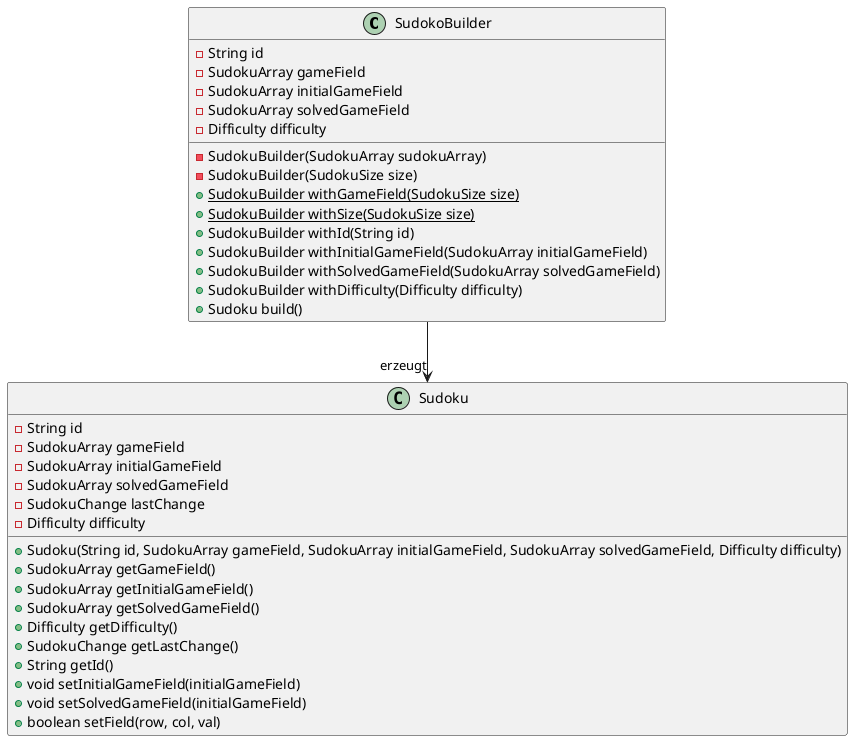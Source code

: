 @startuml
class SudokoBuilder {
  - String id
  - SudokuArray gameField
  - SudokuArray initialGameField
  - SudokuArray solvedGameField
  - Difficulty difficulty
  - SudokuBuilder(SudokuArray sudokuArray)
  - SudokuBuilder(SudokuSize size)
  + {static} SudokuBuilder withGameField(SudokuSize size)
  + {static} SudokuBuilder withSize(SudokuSize size)
  + SudokuBuilder withId(String id)
  + SudokuBuilder withInitialGameField(SudokuArray initialGameField)
  + SudokuBuilder withSolvedGameField(SudokuArray solvedGameField)
  + SudokuBuilder withDifficulty(Difficulty difficulty)
  + Sudoku build()
}

class Sudoku {
  - String id
  - SudokuArray gameField
  - SudokuArray initialGameField
  - SudokuArray solvedGameField
  - SudokuChange lastChange
  - Difficulty difficulty
  + Sudoku(String id, SudokuArray gameField, SudokuArray initialGameField, SudokuArray solvedGameField, Difficulty difficulty)
  + SudokuArray getGameField()
  + SudokuArray getInitialGameField()
  + SudokuArray getSolvedGameField()
  + Difficulty getDifficulty()
  + SudokuChange getLastChange()
  + String getId()
  + void setInitialGameField(initialGameField)
  + void setSolvedGameField(initialGameField)
  + boolean setField(row, col, val)
}

SudokoBuilder -->"erzeugt"Sudoku
@enduml
